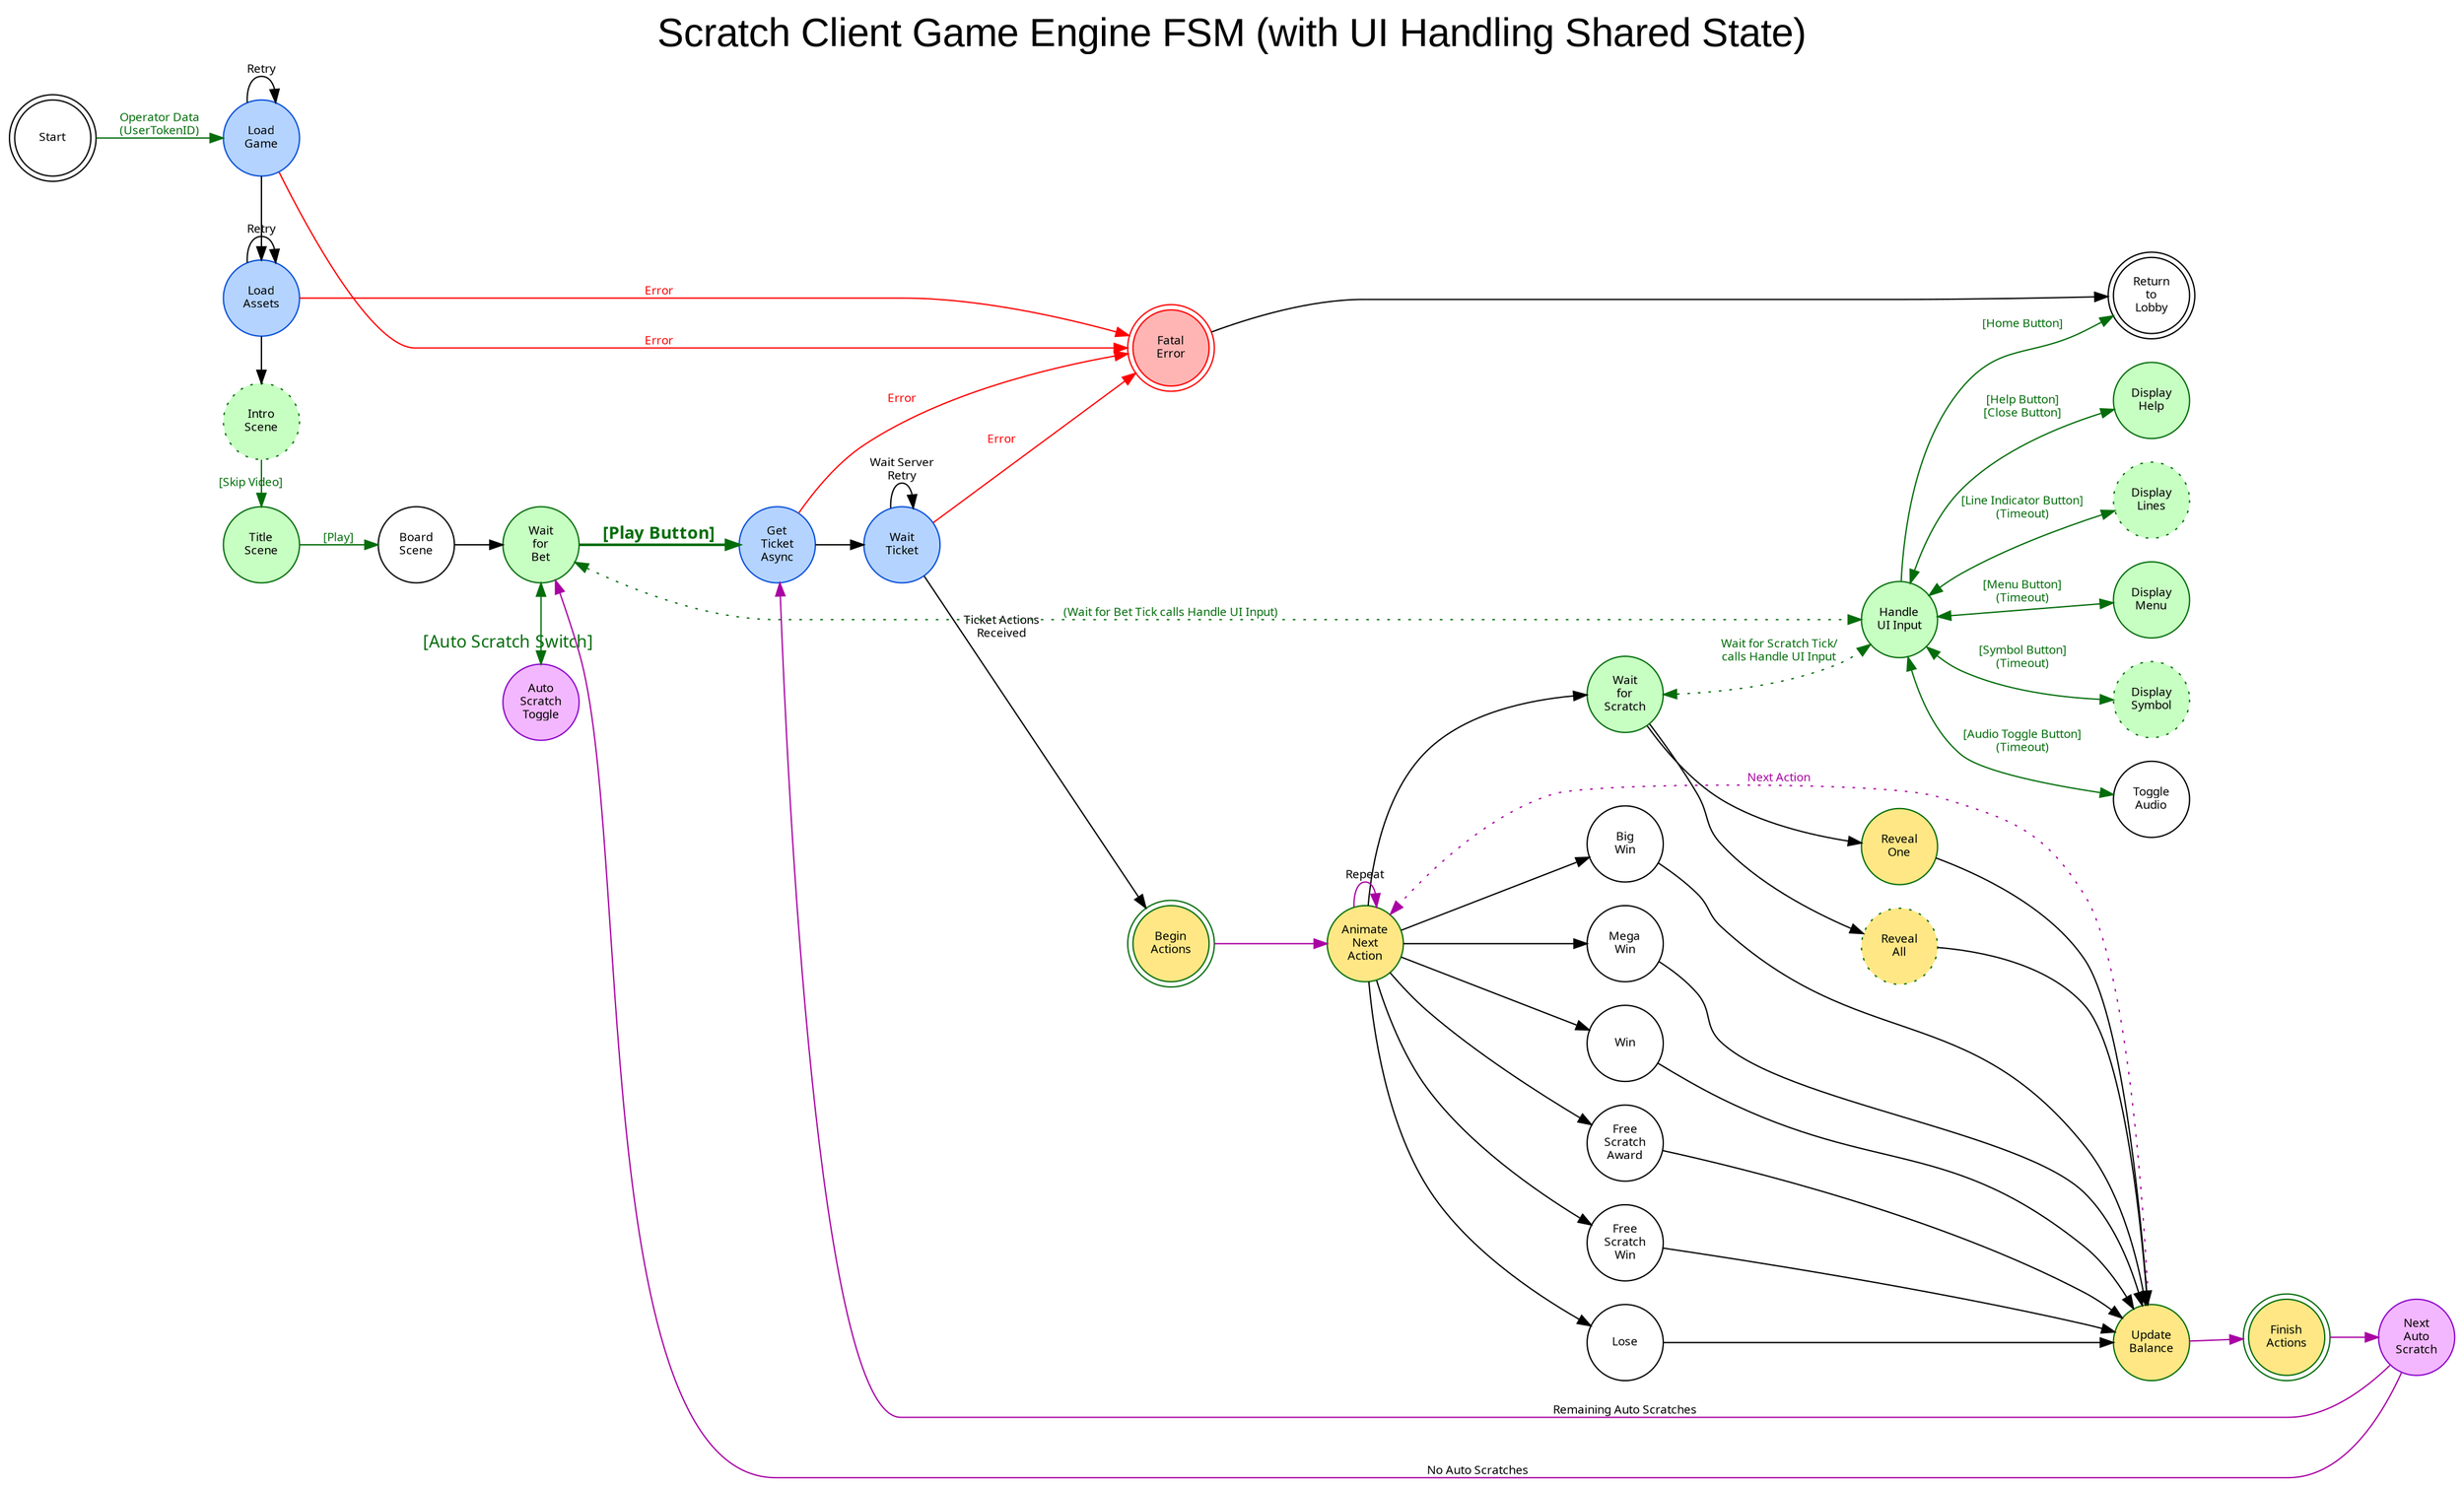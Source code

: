 digraph finite_state_machine {

	rankdir = LR;
	pad = 0.1;
	xbgcolor="transparent";

	graph [label="Scratch Client Game Engine FSM (with UI Handling Shared State)", labelloc=t, fontname=Arial, fontsize=30];
	edge [concentrate=false];

	node [shape = doublecircle fixedsize=true height=0.8 fontname=Verdana fontsize=9]; "Start", "Fatal\nError", "Begin\nActions",  "Finish\nActions", "Return\nto\nLobby";
	node [shape = circle fixedsize=true height=0.8 fontname=Verdana fontsize=9];

	"Load\nAssets", "Load\nGame", "Get\nTicket\nAsync", "Wait\nTicket"
	[fillcolor="#B4D3FF" style=filled color="#054ED9"];

	"Title\nScene", "Wait\nfor\nBet", "Handle\nUI Input", "Display\nHelp", "Display\nLines", "Display\nMenu", "Display\nSymbol", "Wait\nfor\nScratch"
	[fillcolor="#C7FFC2" style=filled color="#036D0B"];

	"Intro\nScene", "Display\nLines", "Display\nSymbol"
	[fillcolor="#C7FFC2" style="filled,dotted" color="#036D0B"];

	"Fatal\nError"
	[color=red fillcolor="#FFB5B4" style=filled]

	"Begin\nActions", "Animate\nNext\nAction", "Finish\nActions", "Update\nBalance", "Reveal\nOne"
	[fillcolor="#FFE785" style=filled color="#036D0B"];

	"Reveal\nAll"
	[fillcolor="#FFE785" style="filled,dotted" color="#036D0B"];

	"Auto\nScratch\nToggle", "Next\nAuto\nScratch"
	[fillcolor="#F3B7FF" style=filled color="#8C05CC"];

	"Start" 					-> 		"Load\nGame"				[label="Operator Data\n(UserTokenID)" fontname=Verdana fontsize=9 fontcolor="#036D0B" color="#036D0B"];

	{ rank=same "Load\nGame", "Load\nAssets", "Intro\nScene", "Title\nScene"};

	"Load\nGame" 				-> 		"Load\nAssets"
	"Load\nGame" 				-> 		"Load\nGame" 				[label="Retry" fontname=Verdana fontsize=9]
	"Load\nGame" 				-> 		"Fatal\nError" 				[weight=10 label="Error" fontname=Verdana fontsize=9 fontcolor="#ff0000" color="#ff0000"];

	"Load\nAssets" 				-> 		"Load\nAssets" 				[label="Retry" fontname=Verdana fontsize=9]
	"Load\nAssets" 				-> 		"Intro\nScene"
	"Load\nAssets" 				-> 		"Fatal\nError" 				[weight=10 label="Error" fontname=Verdana fontsize=9 fontcolor="#ff0000" color="#ff0000"];

	"Intro\nScene" 				-> 		"Title\nScene" 				[label="[Skip Video]" fontname=Verdana fontsize=9 fontcolor="#036D0B" color="#036D0B"];
	"Title\nScene" 				-> 		"Board\nScene"	 			[weight=10 label="[Play]" labelloc="Bottom" fontname=Verdana fontsize=9 fontcolor="#036D0B" color="#036D0B"];

	"Board\nScene" 				-> 		"Wait\nfor\nBet"			[weight=10]

	{ rank=same "Wait\nfor\nBet", "Auto\nScratch\nToggle" };

	"Wait\nfor\nBet"			->		"Handle\nUI Input"			[weight=90 dir="both" label="(Wait for Bet Tick calls Handle UI Input)" style="dotted" fontname=Verdana fontsize=9 fontcolor="#036D0B" color="#036D0B"];
	"Wait\nfor\nBet"			-> 		"Get\nTicket\nAsync" 		[weight=100 label=<<B>[Play Button]</B>> fontname=Verdana fontsize=13 style="bold" fontcolor="#036D0B" color="#036D0B"];
	"Wait\nfor\nBet"			->		"Auto\nScratch\nToggle"		[label="\n\n[Auto Scratch Switch]" dir="both" fontname=Verdana fontsize=13 fontcolor="#036D0B" color="#036D0B"];

	{ rank=same "Display\nMenu", "Display\nHelp", "Display\nLines", "Display\nSymbol", "Toggle\nAudio"};

	"Handle\nUI Input"			-> 		"Display\nMenu"				[label="[Menu Button]\n(Timeout)" dir="both" fontname=Verdana fontsize=9 fontcolor="#036D0B" color="#036D0B"];
	"Handle\nUI Input"			-> 		"Display\nHelp" 			[label="[Help Button]\n[Close Button]" dir="both" fontname=Verdana fontsize=9 fontcolor="#036D0B" color="#036D0B"];
	"Handle\nUI Input"			-> 		"Display\nLines"			[label="[Line Indicator Button]\n(Timeout)" dir="both" fontname=Verdana fontsize=9 fontcolor="#036D0B" color="#036D0B"];
	"Handle\nUI Input"			-> 		"Display\nSymbol"			[label="\n\n[Symbol Button]\n(Timeout)" dir="both" fontname=Verdana fontsize=9 fontcolor="#036D0B" color="#036D0B"];
	"Handle\nUI Input"			->		"Toggle\nAudio"				[label="\n\n[Audio Toggle Button]\n(Timeout)" dir="both" fontname=Verdana fontsize=9 fontcolor="#036D0B" color="#036D0B"];
	"Handle\nUI Input"			->		"Return\nto\nLobby"			[label="[Home Button]" fontname=Verdana fontsize=9 fontcolor="#036D0B" color="#036D0B"];

	"Get\nTicket\nAsync" 		-> 		"Fatal\nError" 				[label="Error" fontname=Verdana fontsize=9 fontcolor="#ff0000" color="#ff0000"];
	"Get\nTicket\nAsync"		->		"Wait\nTicket"				[weight=100]

	"Wait\nTicket" 				-> 		"Wait\nTicket" 				[label="Wait Server\nRetry" labelloc="b" fontname=Verdana fontsize=9];
	"Wait\nTicket" 				-> 		"Fatal\nError" 				[label="Error" fontname=Verdana fontsize=9 fontcolor="#ff0000" color="#ff0000"];
	"Wait\nTicket" 				-> 		"Begin\nActions"			[label="Ticket Actions\nReceived" fontname=Verdana fontsize=9];

	"Begin\nActions" 			-> 		"Animate\nNext\nAction" 	[weight=1000 color="#A903A3"];
	"Animate\nNext\nAction" 	-> 		"Animate\nNext\nAction" 	[color="#A903A3" label="Repeat" fontname=Verdana fontsize=9];
	"Update\nBalance"			->		"Animate\nNext\nAction"		[label="Next Action" fontname=Verdana fontsize=9 fontcolor="#A903A3" color="#A903A3" style="dotted"];
	"Update\nBalance" 			->		"Finish\nActions"			[color="#A903A3"];

	{ rank=same "Wait\nfor\nScratch", "Big\nWin", "Mega\nWin", "Win", "Free\nScratch\nAward", "Free\nScratch\nWin", "Lose" };

	"Animate\nNext\nAction"		-> 		"Wait\nfor\nScratch"
	"Animate\nNext\nAction"		-> 		"Big\nWin"
	"Animate\nNext\nAction"		-> 		"Mega\nWin"
	"Animate\nNext\nAction"		-> 		"Win"
	"Animate\nNext\nAction"		-> 		"Lose"
	"Animate\nNext\nAction"		-> 		"Free\nScratch\nAward"
	"Animate\nNext\nAction"		-> 		"Free\nScratch\nWin"

	{ rank=same "Reveal\nOne", "Reveal\nAll"};

	"Wait\nfor\nScratch"		->		"Handle\nUI Input"			[dir="both" label="Wait for Scratch Tick/\ncalls Handle UI Input" style="dotted" fontname=Verdana fontsize=9 fontcolor="#036D0B" color="#036D0B"];
	"Wait\nfor\nScratch"		->		"Reveal\nOne"
	"Wait\nfor\nScratch"		->		"Reveal\nAll"

	"Reveal\nOne"				-> 		"Update\nBalance"
	"Reveal\nAll"				-> 		"Update\nBalance"
	"Big\nWin"					-> 		"Update\nBalance"
	"Mega\nWin"                 -> 		"Update\nBalance"
	"Win"                       -> 		"Update\nBalance"
	"Free\nScratch\nAward"     	-> 		"Update\nBalance"
	"Free\nScratch\nWin"		-> 		"Update\nBalance"
	"Lose"                      -> 		"Update\nBalance"			[weight=1000]

	"Finish\nActions" 			->		"Next\nAuto\nScratch"		[weight=100 color="#A903A3"];

	"Next\nAuto\nScratch"		-> 		"Get\nTicket\nAsync" 		[color="#A903A3" label="Remaining Auto Scratches" fontname=Verdana fontsize=9];
	"Next\nAuto\nScratch"		-> 		"Wait\nfor\nBet" 			[color="#A903A3" label="No Auto Scratches" fontname=Verdana fontsize=9];

	"Fatal\nError" 				-> 		"Return\nto\nLobby"
}
